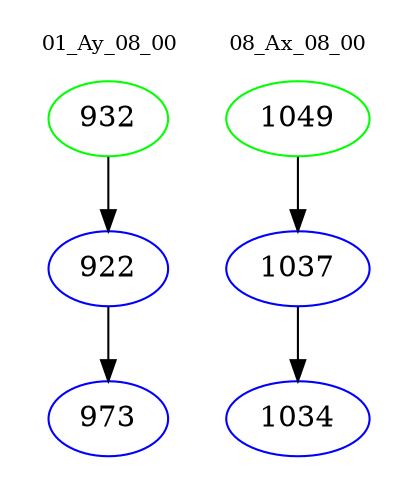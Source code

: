 digraph{
subgraph cluster_0 {
color = white
label = "01_Ay_08_00";
fontsize=10;
T0_932 [label="932", color="green"]
T0_932 -> T0_922 [color="black"]
T0_922 [label="922", color="blue"]
T0_922 -> T0_973 [color="black"]
T0_973 [label="973", color="blue"]
}
subgraph cluster_1 {
color = white
label = "08_Ax_08_00";
fontsize=10;
T1_1049 [label="1049", color="green"]
T1_1049 -> T1_1037 [color="black"]
T1_1037 [label="1037", color="blue"]
T1_1037 -> T1_1034 [color="black"]
T1_1034 [label="1034", color="blue"]
}
}
